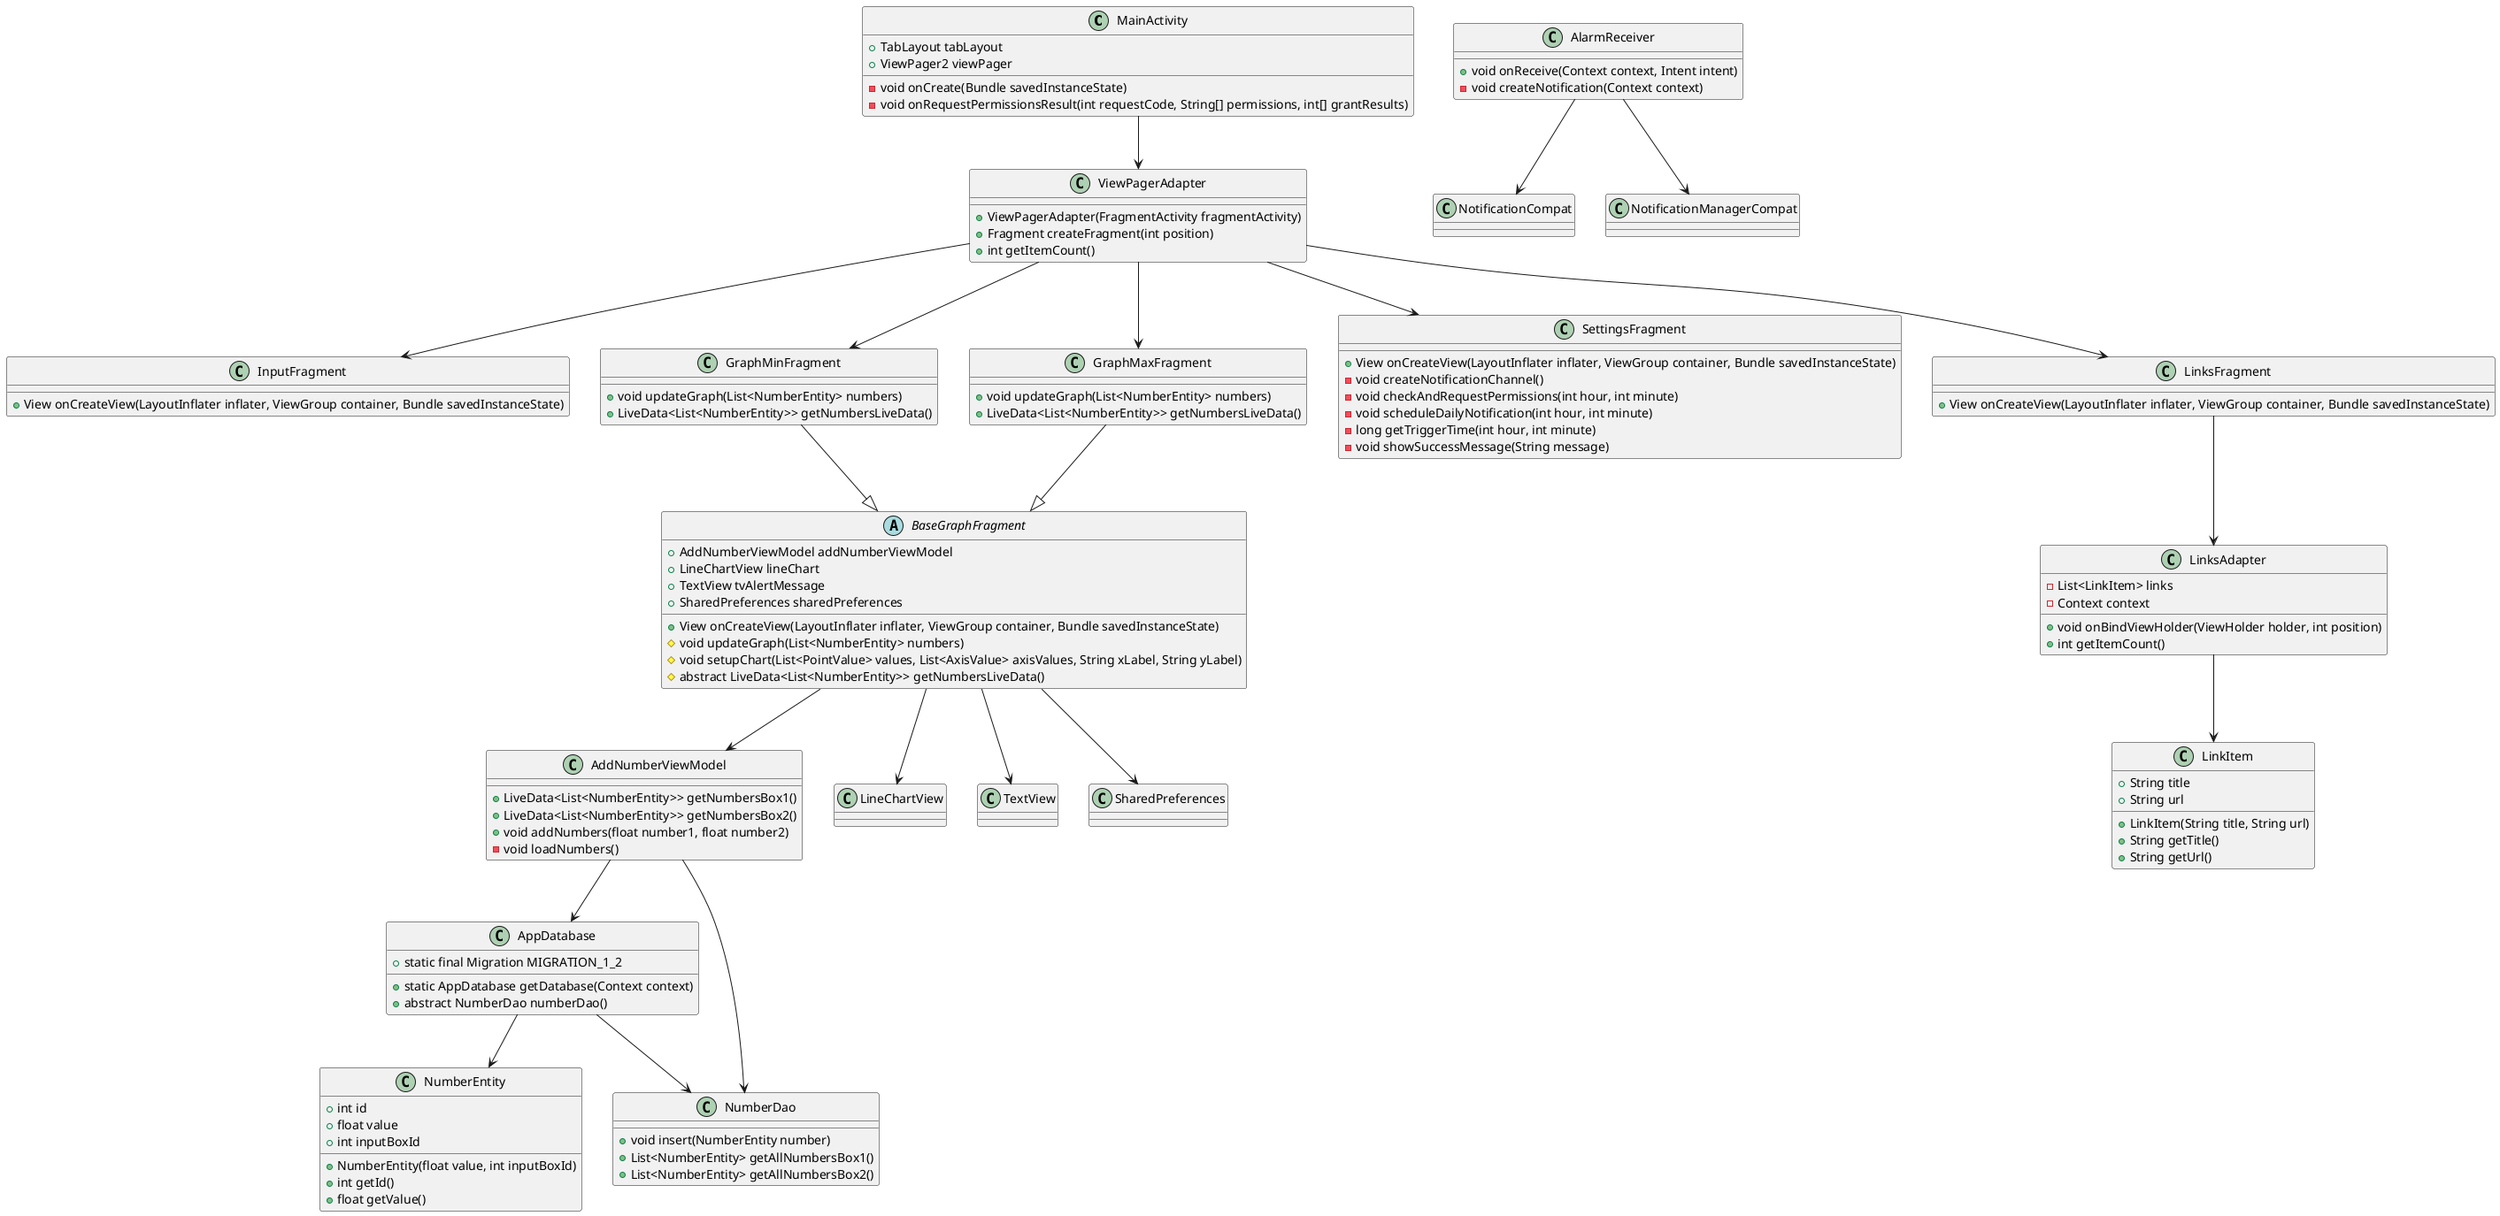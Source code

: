 @startuml
class MainActivity {
    +TabLayout tabLayout
    +ViewPager2 viewPager
    -void onCreate(Bundle savedInstanceState)
    -void onRequestPermissionsResult(int requestCode, String[] permissions, int[] grantResults)
}

class ViewPagerAdapter {
    +ViewPagerAdapter(FragmentActivity fragmentActivity)
    +Fragment createFragment(int position)
    +int getItemCount()
}

class InputFragment {
    +View onCreateView(LayoutInflater inflater, ViewGroup container, Bundle savedInstanceState)
}

class GraphMinFragment {
    +void updateGraph(List<NumberEntity> numbers)
    +LiveData<List<NumberEntity>> getNumbersLiveData()
}

class GraphMaxFragment {
    +void updateGraph(List<NumberEntity> numbers)
    +LiveData<List<NumberEntity>> getNumbersLiveData()
}

class SettingsFragment {
    +View onCreateView(LayoutInflater inflater, ViewGroup container, Bundle savedInstanceState)
    -void createNotificationChannel()
    -void checkAndRequestPermissions(int hour, int minute)
    -void scheduleDailyNotification(int hour, int minute)
    -long getTriggerTime(int hour, int minute)
    -void showSuccessMessage(String message)
}

class LinksFragment {
    +View onCreateView(LayoutInflater inflater, ViewGroup container, Bundle savedInstanceState)
}

class LinkItem {
    +String title
    +String url
    +LinkItem(String title, String url)
    +String getTitle()
    +String getUrl()
}

class LinksAdapter {
    +void onBindViewHolder(ViewHolder holder, int position)
    +int getItemCount()
    -List<LinkItem> links
    -Context context
}

abstract class BaseGraphFragment {
    +AddNumberViewModel addNumberViewModel
    +LineChartView lineChart
    +TextView tvAlertMessage
    +SharedPreferences sharedPreferences
    +View onCreateView(LayoutInflater inflater, ViewGroup container, Bundle savedInstanceState)
    #void updateGraph(List<NumberEntity> numbers)
    #void setupChart(List<PointValue> values, List<AxisValue> axisValues, String xLabel, String yLabel)
    #abstract LiveData<List<NumberEntity>> getNumbersLiveData()
}

class AddNumberViewModel {
    +LiveData<List<NumberEntity>> getNumbersBox1()
    +LiveData<List<NumberEntity>> getNumbersBox2()
    +void addNumbers(float number1, float number2)
    -void loadNumbers()
}

class AppDatabase {
    +static final Migration MIGRATION_1_2
    +static AppDatabase getDatabase(Context context)
    +abstract NumberDao numberDao()
}

class NumberEntity {
    +int id
    +float value
    +int inputBoxId
    +NumberEntity(float value, int inputBoxId)
    +int getId()
    +float getValue()
}

class NumberDao {
    +void insert(NumberEntity number)
    +List<NumberEntity> getAllNumbersBox1()
    +List<NumberEntity> getAllNumbersBox2()
}

class AlarmReceiver {
    +void onReceive(Context context, Intent intent)
    -void createNotification(Context context)
}

MainActivity --> ViewPagerAdapter
ViewPagerAdapter --> InputFragment
ViewPagerAdapter --> GraphMinFragment
ViewPagerAdapter --> GraphMaxFragment
ViewPagerAdapter --> SettingsFragment
ViewPagerAdapter --> LinksFragment
GraphMinFragment --|> BaseGraphFragment
GraphMaxFragment --|> BaseGraphFragment
BaseGraphFragment --> AddNumberViewModel
BaseGraphFragment --> LineChartView
BaseGraphFragment --> TextView
BaseGraphFragment --> SharedPreferences
AddNumberViewModel --> AppDatabase
AddNumberViewModel --> NumberDao
AppDatabase --> NumberDao
AppDatabase --> NumberEntity
AlarmReceiver --> NotificationCompat
AlarmReceiver --> NotificationManagerCompat
LinksFragment --> LinksAdapter
LinksAdapter --> LinkItem
@enduml
